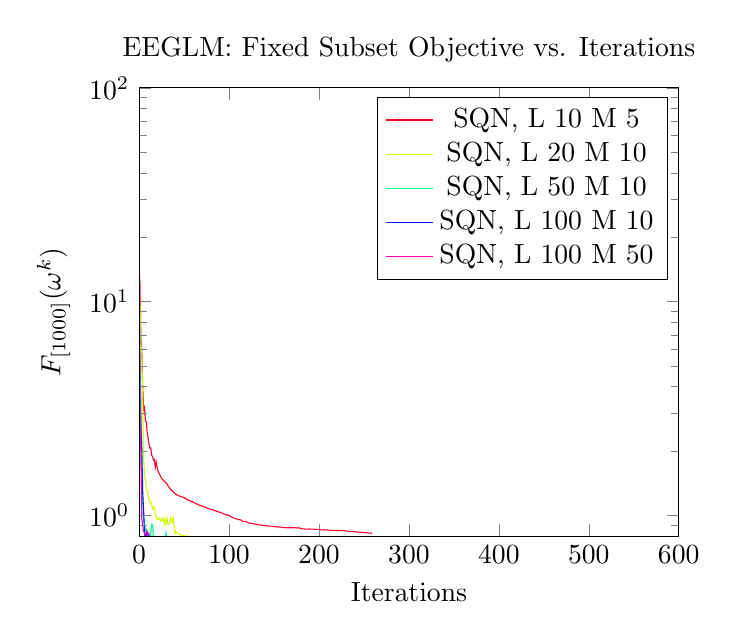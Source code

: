 % This file was created by matplotlib v0.1.0.
% Copyright (c) 2010--2014, Nico Schlömer <nico.schloemer@gmail.com>
% All rights reserved.
% 
% The lastest updates can be retrieved from
% 
% https://github.com/nschloe/matplotlib2tikz
% 
% where you can also submit bug reports and leavecomments.
% 
\begin{tikzpicture}

\definecolor{color1}{rgb}{0.806,1,0}
\definecolor{color0}{rgb}{1,0,0.16}
\definecolor{color3}{rgb}{0,0.093,1}
\definecolor{color2}{rgb}{0,1,0.548}
\definecolor{color4}{rgb}{1,0,0.75}

\begin{axis}[
title={EEGLM: Fixed Subset Objective vs. Iterations},
xlabel={Iterations},
ylabel={$F_{[1000]}(\omega^k)$},
xmin=0, xmax=600,
ymin=0.8, ymax=100,
ymode=log,
axis on top,
legend entries={{SQN, L 10 M 5},{SQN, L 20 M 10},{SQN, L 50 M 10},{SQN, L 100 M 10},{SQN, L 100 M 50}}
]
\addplot [color0]
coordinates {
(1.421e-14,14.168)
(1.0,11.989)
(2.0,6.677)
(3.0,5.996)
(4.0,4.061)
(5.0,3.131)
(6.0,3.202)
(7,2.77)
(8,2.738)
(9.0,2.445)
(10,2.295)
(11,2.152)
(12,2.066)
(13,2.07)
(14,1.908)
(15,1.884)
(16,1.815)
(17,1.83)
(18,1.681)
(19,1.776)
(20,1.675)
(21,1.619)
(22,1.58)
(23,1.551)
(24,1.52)
(25,1.49)
(26,1.476)
(27,1.461)
(28,1.445)
(29,1.434)
(30,1.416)
(31,1.405)
(32,1.38)
(33,1.361)
(34,1.343)
(35,1.325)
(36,1.313)
(37,1.299)
(38,1.291)
(39,1.275)
(40,1.268)
(41,1.258)
(42,1.25)
(43,1.243)
(44,1.236)
(45,1.233)
(46,1.23)
(47,1.226)
(48,1.219)
(49,1.216)
(50,1.213)
(51,1.206)
(52,1.2)
(53,1.186)
(54,1.184)
(55,1.179)
(56,1.172)
(57,1.171)
(58,1.164)
(59,1.16)
(60,1.156)
(61,1.153)
(62,1.144)
(63,1.139)
(64,1.132)
(65,1.127)
(66,1.121)
(67,1.117)
(68,1.116)
(69,1.109)
(70,1.104)
(71,1.104)
(72,1.098)
(73,1.095)
(74,1.091)
(75,1.086)
(76,1.08)
(77,1.076)
(78,1.075)
(79,1.071)
(80,1.069)
(81,1.066)
(82,1.062)
(83,1.058)
(84,1.054)
(85,1.051)
(86,1.046)
(87,1.043)
(88,1.04)
(89,1.037)
(90,1.035)
(91,1.032)
(92,1.028)
(93,1.023)
(94,1.015)
(95,1.014)
(96,1.007)
(97,1.005)
(98,1.005)
(99,1.005)
(100,0.998)
(101,0.995)
(102,0.987)
(103,0.982)
(104,0.979)
(105,0.974)
(106,0.971)
(107,0.967)
(108,0.964)
(109,0.961)
(110,0.958)
(111,0.956)
(112,0.955)
(113,0.952)
(114,0.947)
(115,0.938)
(116,0.938)
(117,0.938)
(118,0.937)
(119,0.935)
(120,0.931)
(121,0.926)
(122,0.923)
(123,0.921)
(124,0.92)
(125,0.918)
(126,0.916)
(127,0.913)
(128,0.913)
(129,0.912)
(130,0.91)
(131,0.908)
(132,0.905)
(133,0.904)
(134,0.903)
(135,0.904)
(136,0.902)
(137,0.899)
(138,0.898)
(139,0.897)
(140,0.896)
(141,0.896)
(142,0.894)
(143,0.893)
(144,0.892)
(145,0.892)
(146,0.892)
(147,0.892)
(148,0.891)
(149,0.889)
(150,0.887)
(151,0.887)
(152,0.886)
(153,0.886)
(154,0.884)
(155,0.882)
(156,0.883)
(157,0.882)
(158,0.882)
(159,0.881)
(160,0.878)
(161,0.878)
(162,0.877)
(163,0.878)
(164,0.877)
(165,0.876)
(166,0.877)
(167,0.876)
(168,0.876)
(169,0.876)
(170,0.876)
(171,0.877)
(172,0.877)
(173,0.877)
(174,0.875)
(175,0.874)
(176,0.876)
(177,0.873)
(178,0.875)
(179,0.873)
(180,0.87)
(181,0.867)
(182,0.866)
(183,0.865)
(184,0.864)
(185,0.863)
(186,0.863)
(187,0.864)
(188,0.864)
(189,0.865)
(190,0.864)
(191,0.863)
(192,0.863)
(193,0.863)
(194,0.863)
(195,0.862)
(196,0.862)
(197,0.861)
(198,0.861)
(199,0.86)
(200,0.859)
(201,0.858)
(202,0.857)
(203,0.857)
(204,0.857)
(205,0.858)
(206,0.857)
(207,0.856)
(208,0.856)
(209,0.856)
(210,0.855)
(211,0.854)
(212,0.854)
(213,0.854)
(214,0.852)
(215,0.852)
(216,0.85)
(217,0.85)
(218,0.851)
(219,0.851)
(220,0.851)
(221,0.851)
(222,0.849)
(223,0.851)
(224,0.851)
(225,0.851)
(226,0.848)
(227,0.851)
(228,0.848)
(229,0.848)
(230,0.846)
(231,0.845)
(232,0.845)
(233,0.842)
(234,0.842)
(235,0.841)
(236,0.841)
(237,0.84)
(238,0.84)
(239,0.839)
(240,0.838)
(241,0.839)
(242,0.837)
(243,0.837)
(244,0.836)
(245,0.836)
(246,0.835)
(247,0.835)
(248,0.834)
(249,0.833)
(250,0.832)
(251,0.832)
(252,0.831)
(253,0.83)
(254,0.829)
(255,0.828)
(256,0.827)
(257,0.827)
(258,0.826)
(259,0.826)

};
\addplot [color1]
coordinates {
(1.421e-14,14.168)
(1.0,9.337)
(2.0,6.276)
(3.0,5.833)
(4.0,3.424)
(5.0,1.972)
(6.0,1.511)
(7,1.481)
(8,1.322)
(9.0,1.314)
(10,1.252)
(11,1.175)
(12,1.157)
(13,1.159)
(14,1.121)
(15,1.076)
(16,1.094)
(17,1.098)
(18,1.015)
(19,0.99)
(20,0.959)
(21,0.966)
(22,0.96)
(23,0.973)
(24,0.941)
(25,0.948)
(26,0.968)
(27,0.941)
(28,0.964)
(29,0.902)
(30,0.932)
(31,0.976)
(32,0.909)
(33,0.914)
(34,0.915)
(35,0.976)
(36,0.961)
(37,0.931)
(38,0.969)
(39,0.901)
(40,0.826)
(41,0.841)
(42,0.832)
(43,0.825)
(44,0.818)
(45,0.814)
(46,0.812)
(47,0.809)
(48,0.807)
(49,0.806)
(50,0.803)
(51,0.802)
(52,0.802)
(53,0.801)
(54,0.801)
(55,0.799)
(56,0.798)
(57,0.799)
(58,0.798)
(59,0.797)
(60,0.798)
(61,0.794)
(62,0.792)
(63,0.791)
(64,0.791)
(65,0.789)
(66,0.789)
(67,0.788)
(68,0.785)
(69,0.786)
(70,0.786)
(71,0.786)
(72,0.786)
(73,0.784)
(74,0.784)
(75,0.783)
(76,0.783)
(77,0.782)
(78,0.784)
(79,0.784)
(80,0.784)
(81,0.784)
(82,0.784)
(83,0.783)
(84,0.783)
(85,0.782)
(86,0.781)
(87,0.78)
(88,0.779)
(89,0.779)
(90,0.777)
(91,0.777)
(92,0.776)
(93,0.775)
(94,0.775)
(95,0.775)
(96,0.774)
(97,0.773)
(98,0.774)
(99,0.773)
(100,0.773)
(101,0.773)
(102,0.772)
(103,0.77)
(104,0.769)
(105,0.77)
(106,0.769)
(107,0.768)
(108,0.768)
(109,0.766)
(110,0.765)
(111,0.766)
(112,0.765)
(113,0.764)
(114,0.764)
(115,0.761)
(116,0.761)
(117,0.762)
(118,0.761)
(119,0.765)
(120,0.764)
(121,0.762)
(122,0.758)
(123,0.756)
(124,0.755)
(125,0.754)
(126,0.753)
(127,0.753)
(128,0.75)
(129,0.749)
(130,0.75)
(131,0.75)
(132,0.75)
(133,0.749)
(134,0.748)
(135,0.748)
(136,0.749)
(137,0.75)
(138,0.749)
(139,0.75)
(140,0.751)
(141,0.751)
(142,0.749)
(143,0.748)
(144,0.749)
(145,0.748)
(146,0.746)
(147,0.746)
(148,0.745)
(149,0.748)
(150,0.748)
(151,0.75)
(152,0.75)
(153,0.747)
(154,0.746)
(155,0.745)
(156,0.746)
(157,0.745)
(158,0.743)
(159,0.743)
(160,0.741)
(161,0.741)
(162,0.739)
(163,0.739)
(164,0.739)
(165,0.739)
(166,0.739)
(167,0.739)
(168,0.739)
(169,0.738)
(170,0.738)
(171,0.737)
(172,0.736)
(173,0.736)
(174,0.735)
(175,0.735)
(176,0.735)
(177,0.734)
(178,0.734)
(179,0.735)
(180,0.734)
(181,0.735)
(182,0.734)
(183,0.735)
(184,0.734)
(185,0.734)
(186,0.735)
(187,0.734)
(188,0.734)
(189,0.734)
(190,0.733)
(191,0.733)
(192,0.733)
(193,0.733)
(194,0.733)
(195,0.732)
(196,0.732)
(197,0.732)
(198,0.732)
(199,0.732)
(200,0.733)
(201,0.732)
(202,0.732)
(203,0.732)
(204,0.731)
(205,0.731)
(206,0.73)
(207,0.729)
(208,0.73)
(209,0.73)
(210,0.73)
(211,0.73)
(212,0.731)
(213,0.73)
(214,0.729)
(215,0.732)
(216,0.731)
(217,0.73)
(218,0.728)
(219,0.728)
(220,0.728)
(221,0.728)
(222,0.728)
(223,0.728)
(224,0.729)
(225,0.728)
(226,0.728)
(227,0.728)
(228,0.728)
(229,0.729)
(230,0.728)
(231,0.728)
(232,0.728)
(233,0.728)
(234,0.728)
(235,0.728)
(236,0.728)
(237,0.728)
(238,0.728)
(239,0.728)
(240,0.728)
(241,0.729)
(242,0.729)
(243,0.729)
(244,0.729)
(245,0.73)
(246,0.729)
(247,0.729)
(248,0.729)
(249,0.73)
(250,0.729)
(251,0.729)
(252,0.729)
(253,0.729)
(254,0.729)
(255,0.729)
(256,0.729)
(257,0.729)
(258,0.729)
(259,0.729)

};
\addplot [color2]
coordinates {
(1.421e-14,14.168)
(1.0,5.396)
(2.0,3.758)
(3.0,1.724)
(4.0,1.146)
(5.0,0.99)
(6.0,0.924)
(7,0.849)
(8,0.863)
(9.0,0.842)
(10,0.811)
(11,0.821)
(12,0.784)
(13,0.818)
(14,0.91)
(15,0.905)
(16,0.776)
(17,0.76)
(18,0.789)
(19,0.747)
(20,0.733)
(21,0.741)
(22,0.773)
(23,0.737)
(24,0.742)
(25,0.737)
(26,0.779)
(27,0.759)
(28,0.735)
(29,0.79)
(30,0.828)
(31,0.76)
(32,0.728)
(33,0.75)
(34,0.769)
(35,0.743)
(36,0.728)
(37,0.73)
(38,0.721)
(39,0.722)
(40,0.73)
(41,0.721)
(42,0.714)
(43,0.752)
(44,0.724)
(45,0.722)
(46,0.707)
(47,0.731)
(48,0.713)
(49,0.715)
(50,0.718)
(51,0.718)
(52,0.727)
(53,0.717)
(54,0.705)
(55,0.725)
(56,0.728)
(57,0.701)
(58,0.714)
(59,0.696)
(60,0.718)
(61,0.702)
(62,0.703)
(63,0.706)
(64,0.718)
(65,0.707)
(66,0.703)
(67,0.703)
(68,0.698)
(69,0.709)
(70,0.702)
(71,0.715)
(72,0.763)
(73,0.719)
(74,0.73)
(75,0.699)
(76,0.725)
(77,0.693)
(78,0.718)
(79,0.711)
(80,0.72)
(81,0.697)
(82,0.707)
(83,0.709)
(84,0.701)
(85,0.693)
(86,0.726)
(87,0.701)
(88,0.698)
(89,0.715)
(90,0.704)
(91,0.699)
(92,0.708)
(93,0.705)
(94,0.704)
(95,0.694)
(96,0.7)
(97,0.7)
(98,0.693)
(99,0.718)
(100,0.715)
(101,0.71)
(102,0.708)
(103,0.703)
(104,0.7)
(105,0.699)
(106,0.697)
(107,0.696)
(108,0.694)
(109,0.693)
(110,0.694)
(111,0.694)
(112,0.692)
(113,0.691)
(114,0.691)
(115,0.692)
(116,0.691)
(117,0.691)
(118,0.691)
(119,0.692)
(120,0.692)
(121,0.69)
(122,0.69)
(123,0.69)
(124,0.69)
(125,0.691)
(126,0.691)
(127,0.69)
(128,0.69)
(129,0.689)
(130,0.689)
(131,0.689)
(132,0.689)
(133,0.689)
(134,0.688)
(135,0.69)
(136,0.69)
(137,0.69)
(138,0.689)
(139,0.69)
(140,0.691)
(141,0.689)
(142,0.689)
(143,0.689)
(144,0.689)
(145,0.688)
(146,0.688)
(147,0.687)
(148,0.689)
(149,0.689)
(150,0.689)
(151,0.689)
(152,0.689)
(153,0.688)
(154,0.687)
(155,0.688)
(156,0.688)
(157,0.688)
(158,0.687)
(159,0.688)
(160,0.688)
(161,0.688)
(162,0.688)
(163,0.689)
(164,0.688)
(165,0.688)
(166,0.688)
(167,0.687)
(168,0.688)
(169,0.688)
(170,0.688)
(171,0.687)
(172,0.688)
(173,0.688)
(174,0.687)
(175,0.688)
(176,0.687)
(177,0.687)
(178,0.687)
(179,0.687)
(180,0.687)
(181,0.687)
(182,0.688)
(183,0.688)
(184,0.687)
(185,0.687)
(186,0.687)
(187,0.688)
(188,0.688)
(189,0.688)
(190,0.688)
(191,0.689)
(192,0.689)
(193,0.688)
(194,0.688)
(195,0.687)
(196,0.688)
(197,0.687)
(198,0.686)
(199,0.686)
(200,0.686)
(201,0.686)
(202,0.686)
(203,0.686)
(204,0.686)
(205,0.686)
(206,0.686)
(207,0.685)
(208,0.685)
(209,0.685)
(210,0.685)
(211,0.686)
(212,0.686)
(213,0.686)
(214,0.685)
(215,0.686)
(216,0.686)
(217,0.686)
(218,0.686)
(219,0.686)
(220,0.686)
(221,0.685)
(222,0.685)
(223,0.685)
(224,0.685)
(225,0.685)
(226,0.685)
(227,0.685)
(228,0.685)
(229,0.685)
(230,0.685)
(231,0.685)
(232,0.685)
(233,0.685)
(234,0.685)
(235,0.685)
(236,0.685)
(237,0.686)
(238,0.685)
(239,0.685)
(240,0.685)
(241,0.685)
(242,0.686)
(243,0.686)
(244,0.686)
(245,0.686)
(246,0.686)
(247,0.686)
(248,0.686)
(249,0.685)
(250,0.686)
(251,0.685)
(252,0.686)
(253,0.686)
(254,0.687)
(255,0.685)
(256,0.683)
(257,0.684)
(258,0.683)
(259,0.682)
(260,0.683)
(261,0.685)
(262,0.685)
(263,0.684)
(264,0.684)
(265,0.684)
(266,0.685)
(267,0.685)
(268,0.685)
(269,0.685)
(270,0.688)
(271,0.688)
(272,0.686)
(273,0.685)
(274,0.683)
(275,0.684)
(276,0.684)
(277,0.686)
(278,0.686)
(279,0.686)
(280,0.686)
(281,0.684)
(282,0.684)
(283,0.685)
(284,0.685)
(285,0.685)
(286,0.684)
(287,0.683)
(288,0.684)
(289,0.684)
(290,0.685)
(291,0.683)
(292,0.684)
(293,0.684)
(294,0.682)
(295,0.682)
(296,0.682)
(297,0.682)
(298,0.681)
(299,0.682)
(300,0.682)
(301,0.683)
(302,0.683)
(303,0.683)
(304,0.684)
(305,0.684)
(306,0.684)
(307,0.684)
(308,0.683)
(309,0.683)
(310,0.684)
(311,0.684)
(312,0.683)
(313,0.684)
(314,0.683)
(315,0.683)
(316,0.683)
(317,0.684)
(318,0.684)
(319,0.683)
(320,0.683)
(321,0.683)
(322,0.684)
(323,0.684)
(324,0.684)
(325,0.683)
(326,0.684)
(327,0.683)
(328,0.683)
(329,0.683)
(330,0.683)
(331,0.684)
(332,0.684)
(333,0.684)
(334,0.684)
(335,0.684)
(336,0.684)
(337,0.682)
(338,0.683)
(339,0.683)
(340,0.682)
(341,0.682)
(342,0.682)
(343,0.681)
(344,0.682)
(345,0.683)
(346,0.683)

};
\addplot [color3]
coordinates {
(1.421e-14,14.168)
(1.0,3.27)
(2.0,2.561)
(3.0,2.032)
(4.0,1.291)
(5.0,1.055)
(6.0,0.828)
(7,0.79)
(8,0.828)
(9.0,0.746)
(10,0.749)
(11,0.799)
(12,0.719)
(13,0.726)
(14,0.714)
(15,0.712)
(16,0.749)
(17,0.763)
(18,0.711)
(19,0.744)
(20,0.706)
(21,0.715)
(22,0.707)
(23,0.699)
(24,0.705)
(25,0.698)
(26,0.706)
(27,0.709)
(28,0.693)
(29,0.703)
(30,0.703)
(31,0.687)
(32,0.698)
(33,0.694)
(34,0.727)
(35,0.701)
(36,0.708)
(37,0.691)
(38,0.693)
(39,0.692)
(40,0.708)
(41,0.702)
(42,0.698)
(43,0.7)
(44,0.69)
(45,0.69)
(46,0.733)
(47,0.7)
(48,0.7)
(49,0.69)
(50,0.69)
(51,0.706)
(52,0.697)
(53,0.69)
(54,0.696)
(55,0.692)
(56,0.694)
(57,0.7)
(58,0.696)
(59,0.687)
(60,0.686)
(61,0.69)
(62,0.687)
(63,0.698)
(64,0.692)
(65,0.731)
(66,0.699)
(67,0.68)
(68,0.747)
(69,0.706)
(70,0.725)
(71,0.687)
(72,0.702)
(73,0.679)
(74,0.691)
(75,0.677)
(76,0.694)
(77,0.708)
(78,0.69)
(79,0.691)
(80,0.691)
(81,0.692)
(82,0.683)
(83,0.681)
(84,0.693)
(85,0.706)
(86,0.698)
(87,0.692)
(88,0.687)
(89,0.686)
(90,0.689)
(91,0.728)
(92,0.69)
(93,0.7)
(94,0.69)
(95,0.705)
(96,0.689)
(97,0.705)
(98,0.678)
(99,0.7)
(100,0.687)
(101,0.697)
(102,0.685)
(103,0.682)
(104,0.691)
(105,0.694)
(106,0.705)
(107,0.69)
(108,0.697)
(109,0.694)
(110,0.696)
(111,0.679)
(112,0.706)
(113,0.696)
(114,0.698)
(115,0.694)
(116,0.688)
(117,0.704)
(118,0.691)
(119,0.688)
(120,0.698)
(121,0.687)
(122,0.686)
(123,0.702)
(124,0.691)
(125,0.684)
(126,0.711)
(127,0.704)
(128,0.687)
(129,0.723)
(130,0.713)
(131,0.686)
(132,0.692)
(133,0.699)
(134,0.686)
(135,0.691)
(136,0.691)
(137,0.705)
(138,0.684)
(139,0.696)
(140,0.682)
(141,0.684)
(142,0.688)
(143,0.705)
(144,0.704)
(145,0.682)
(146,0.704)
(147,0.682)
(148,0.691)
(149,0.685)
(150,0.688)
(151,0.695)
(152,0.704)
(153,0.714)
(154,0.699)
(155,0.694)
(156,0.725)
(157,0.68)
(158,0.687)
(159,0.7)
(160,0.704)
(161,0.678)
(162,0.683)
(163,0.679)
(164,0.723)
(165,0.717)
(166,0.689)
(167,0.683)
(168,0.69)
(169,0.694)
(170,0.693)
(171,0.676)
(172,0.708)
(173,0.698)
(174,0.683)
(175,0.724)
(176,0.685)
(177,0.686)
(178,0.687)
(179,0.697)
(180,0.697)
(181,0.695)
(182,0.688)
(183,0.7)
(184,0.692)
(185,0.705)
(186,0.688)
(187,0.695)
(188,0.694)
(189,0.689)
(190,0.699)
(191,0.707)
(192,0.693)
(193,0.683)
(194,0.682)
(195,0.691)
(196,0.678)
(197,0.692)
(198,0.697)
(199,0.703)
(200,0.686)
(201,0.677)
(202,0.68)
(203,0.677)
(204,0.678)
(205,0.678)
(206,0.678)
(207,0.678)
(208,0.678)
(209,0.676)
(210,0.676)
(211,0.677)
(212,0.678)
(213,0.681)
(214,0.681)
(215,0.683)
(216,0.682)
(217,0.679)
(218,0.682)
(219,0.681)
(220,0.679)
(221,0.68)
(222,0.678)
(223,0.677)
(224,0.678)
(225,0.678)
(226,0.678)
(227,0.68)
(228,0.678)
(229,0.676)
(230,0.676)
(231,0.676)
(232,0.677)
(233,0.677)
(234,0.678)
(235,0.679)
(236,0.677)
(237,0.678)
(238,0.68)
(239,0.679)
(240,0.677)
(241,0.677)
(242,0.677)
(243,0.681)
(244,0.68)
(245,0.683)
(246,0.681)
(247,0.678)
(248,0.677)
(249,0.679)
(250,0.682)
(251,0.68)
(252,0.678)
(253,0.682)
(254,0.682)
(255,0.682)
(256,0.682)
(257,0.681)
(258,0.68)
(259,0.679)
(260,0.681)
(261,0.68)
(262,0.678)
(263,0.68)
(264,0.68)
(265,0.681)
(266,0.679)
(267,0.678)
(268,0.678)
(269,0.679)
(270,0.68)
(271,0.68)
(272,0.676)
(273,0.676)
(274,0.678)
(275,0.677)
(276,0.679)
(277,0.68)
(278,0.68)
(279,0.679)
(280,0.68)
(281,0.68)
(282,0.679)
(283,0.677)
(284,0.676)
(285,0.677)
(286,0.678)
(287,0.681)
(288,0.678)
(289,0.678)
(290,0.677)
(291,0.678)
(292,0.677)
(293,0.679)
(294,0.677)
(295,0.676)
(296,0.677)
(297,0.676)
(298,0.68)
(299,0.679)
(300,0.679)
(301,0.676)
(302,0.677)
(303,0.678)
(304,0.678)
(305,0.677)
(306,0.678)
(307,0.677)
(308,0.678)
(309,0.676)
(310,0.677)
(311,0.678)
(312,0.679)
(313,0.678)
(314,0.678)
(315,0.678)
(316,0.678)
(317,0.68)
(318,0.679)
(319,0.68)
(320,0.682)
(321,0.681)
(322,0.68)
(323,0.68)
(324,0.682)
(325,0.679)
(326,0.68)
(327,0.679)
(328,0.679)
(329,0.68)
(330,0.681)
(331,0.681)
(332,0.682)
(333,0.681)
(334,0.682)
(335,0.684)
(336,0.682)
(337,0.681)
(338,0.681)
(339,0.682)
(340,0.68)
(341,0.681)
(342,0.679)
(343,0.68)
(344,0.679)
(345,0.68)
(346,0.678)
(347,0.676)
(348,0.677)
(349,0.678)
(350,0.678)
(351,0.679)
(352,0.678)
(353,0.678)
(354,0.679)
(355,0.681)
(356,0.678)
(357,0.679)
(358,0.678)
(359,0.678)
(360,0.678)
(361,0.678)
(362,0.679)
(363,0.679)
(364,0.678)
(365,0.678)
(366,0.678)
(367,0.678)
(368,0.678)
(369,0.677)
(370,0.677)
(371,0.678)
(372,0.677)
(373,0.677)
(374,0.677)
(375,0.677)
(376,0.677)
(377,0.677)
(378,0.678)
(379,0.679)
(380,0.678)
(381,0.677)
(382,0.68)
(383,0.678)
(384,0.678)
(385,0.678)
(386,0.677)
(387,0.678)
(388,0.677)
(389,0.676)
(390,0.677)
(391,0.677)
(392,0.677)
(393,0.677)
(394,0.678)
(395,0.678)
(396,0.678)
(397,0.677)
(398,0.678)
(399,0.677)
(400,0.678)
(401,0.679)
(402,0.679)
(403,0.679)
(404,0.678)
(405,0.678)
(406,0.677)
(407,0.678)
(408,0.679)
(409,0.679)
(410,0.678)
(411,0.679)
(412,0.681)
(413,0.679)
(414,0.679)
(415,0.678)
(416,0.678)
(417,0.678)
(418,0.677)
(419,0.678)
(420,0.677)
(421,0.678)
(422,0.678)
(423,0.677)
(424,0.678)
(425,0.677)
(426,0.677)
(427,0.678)
(428,0.677)
(429,0.678)
(430,0.678)
(431,0.678)
(432,0.679)
(433,0.679)
(434,0.679)
(435,0.68)
(436,0.681)
(437,0.681)
(438,0.681)
(439,0.679)
(440,0.678)
(441,0.68)
(442,0.679)
(443,0.679)
(444,0.68)
(445,0.68)
(446,0.679)
(447,0.679)
(448,0.679)
(449,0.678)
(450,0.679)
(451,0.679)
(452,0.68)
(453,0.68)
(454,0.68)
(455,0.679)
(456,0.679)
(457,0.678)
(458,0.678)
(459,0.678)
(460,0.678)
(461,0.68)
(462,0.681)
(463,0.68)
(464,0.679)
(465,0.682)
(466,0.682)
(467,0.682)
(468,0.68)
(469,0.68)
(470,0.68)
(471,0.679)
(472,0.679)
(473,0.679)
(474,0.678)
(475,0.678)
(476,0.677)
(477,0.676)
(478,0.676)
(479,0.676)
(480,0.676)
(481,0.677)
(482,0.677)
(483,0.677)
(484,0.677)
(485,0.677)
(486,0.677)
(487,0.677)
(488,0.676)
(489,0.677)
(490,0.677)
(491,0.678)
(492,0.677)
(493,0.677)
(494,0.678)
(495,0.677)
(496,0.677)
(497,0.678)
(498,0.679)
(499,0.679)
(500,0.678)
(501,0.678)
(502,0.677)
(503,0.678)
(504,0.678)
(505,0.678)
(506,0.678)
(507,0.678)
(508,0.677)
(509,0.677)
(510,0.677)
(511,0.677)
(512,0.677)
(513,0.677)
(514,0.676)
(515,0.677)
(516,0.678)
(517,0.678)
(518,0.677)
(519,0.677)
(520,0.677)
(521,0.677)
(522,0.678)
(523,0.678)
(524,0.678)
(525,0.678)
(526,0.678)
(527,0.678)
(528,0.679)
(529,0.679)
(530,0.679)
(531,0.678)
(532,0.678)
(533,0.679)
(534,0.678)
(535,0.678)
(536,0.678)
(537,0.677)
(538,0.678)
(539,0.678)
(540,0.677)
(541,0.677)
(542,0.677)
(543,0.677)
(544,0.677)
(545,0.677)
(546,0.678)
(547,0.679)

};
\addplot [color4]
coordinates {
(1.421e-14,14.168)
(1.0,3.678)
(2.0,1.835)
(3.0,0.973)
(4.0,0.902)
(5.0,0.842)
(6.0,0.83)
(7,0.735)
(8,0.755)
(9.0,0.84)
(10,0.832)
(11,0.724)
(12,0.723)
(13,0.768)
(14,0.764)
(15,0.725)
(16,0.701)
(17,0.729)
(18,0.712)
(19,0.709)
(20,0.723)
(21,0.722)
(22,0.717)
(23,0.705)
(24,0.696)
(25,0.699)
(26,0.707)
(27,0.699)
(28,0.703)
(29,0.722)
(30,0.702)
(31,0.707)
(32,0.702)
(33,0.709)
(34,0.7)
(35,0.693)
(36,0.695)
(37,0.691)
(38,0.718)
(39,0.694)
(40,0.691)
(41,0.694)
(42,0.688)
(43,0.702)
(44,0.686)
(45,0.708)
(46,0.684)
(47,0.695)
(48,0.685)
(49,0.692)
(50,0.701)
(51,0.709)
(52,0.721)
(53,0.683)
(54,0.703)
(55,0.683)
(56,0.688)
(57,0.688)
(58,0.688)
(59,0.687)
(60,0.694)
(61,0.696)
(62,0.682)
(63,0.706)
(64,0.697)
(65,0.681)
(66,0.708)
(67,0.688)
(68,0.7)
(69,0.695)
(70,0.717)
(71,0.692)
(72,0.692)
(73,0.706)
(74,0.697)
(75,0.693)
(76,0.693)
(77,0.688)
(78,0.678)
(79,0.699)
(80,0.716)
(81,0.704)
(82,0.691)
(83,0.68)
(84,0.698)
(85,0.705)
(86,0.751)
(87,0.687)
(88,0.685)
(89,0.688)
(90,0.698)
(91,0.69)
(92,0.679)
(93,0.695)
(94,0.681)
(95,0.684)
(96,0.693)
(97,0.691)
(98,0.706)
(99,0.683)
(100,0.707)
(101,0.684)
(102,0.702)
(103,0.684)
(104,0.685)
(105,0.697)
(106,0.688)
(107,0.682)
(108,0.695)
(109,0.685)
(110,0.704)
(111,0.693)
(112,0.708)
(113,0.686)
(114,0.674)
(115,0.694)
(116,0.707)
(117,0.698)
(118,0.69)
(119,0.697)
(120,0.686)
(121,0.725)
(122,0.689)
(123,0.689)
(124,0.694)
(125,0.682)
(126,0.701)
(127,0.706)
(128,0.688)
(129,0.702)
(130,0.7)
(131,0.688)
(132,0.712)
(133,0.695)
(134,0.707)
(135,0.69)
(136,0.687)
(137,0.702)
(138,0.683)
(139,0.688)
(140,0.687)
(141,0.71)
(142,0.691)
(143,0.709)
(144,0.697)
(145,0.699)
(146,0.722)
(147,0.7)
(148,0.688)
(149,0.677)
(150,0.692)
(151,0.686)
(152,0.692)
(153,0.689)
(154,0.694)
(155,0.693)
(156,0.687)
(157,0.695)
(158,0.693)
(159,0.685)
(160,0.703)
(161,0.685)
(162,0.695)
(163,0.687)
(164,0.696)
(165,0.683)
(166,0.685)
(167,0.696)
(168,0.695)
(169,0.68)
(170,0.685)
(171,0.724)
(172,0.704)
(173,0.695)
(174,0.702)
(175,0.685)
(176,0.707)
(177,0.698)
(178,0.713)
(179,0.689)
(180,0.709)
(181,0.706)
(182,0.687)
(183,0.684)
(184,0.696)
(185,0.693)
(186,0.691)
(187,0.702)
(188,0.686)
(189,0.725)
(190,0.684)
(191,0.691)
(192,0.702)
(193,0.684)
(194,0.711)
(195,0.684)
(196,0.715)
(197,0.7)
(198,0.69)
(199,0.69)
(200,0.685)
(201,0.686)
(202,0.68)
(203,0.679)
(204,0.677)
(205,0.678)
(206,0.677)
(207,0.677)
(208,0.677)
(209,0.682)
(210,0.68)
(211,0.681)
(212,0.681)
(213,0.678)
(214,0.679)
(215,0.68)
(216,0.68)
(217,0.681)
(218,0.68)
(219,0.68)
(220,0.683)
(221,0.68)
(222,0.678)
(223,0.677)
(224,0.678)
(225,0.677)
(226,0.678)
(227,0.679)
(228,0.677)
(229,0.678)
(230,0.679)
(231,0.679)
(232,0.678)
(233,0.678)
(234,0.678)
(235,0.678)
(236,0.677)
(237,0.676)
(238,0.677)
(239,0.679)
(240,0.676)
(241,0.676)
(242,0.677)
(243,0.676)
(244,0.677)
(245,0.677)
(246,0.678)
(247,0.678)
(248,0.677)
(249,0.677)
(250,0.676)
(251,0.676)
(252,0.681)
(253,0.685)
(254,0.68)
(255,0.681)
(256,0.678)
(257,0.678)
(258,0.677)
(259,0.679)
(260,0.682)
(261,0.679)
(262,0.679)
(263,0.679)
(264,0.677)
(265,0.678)
(266,0.677)
(267,0.677)
(268,0.678)
(269,0.679)
(270,0.685)
(271,0.682)
(272,0.681)
(273,0.68)
(274,0.681)
(275,0.684)
(276,0.678)
(277,0.679)
(278,0.678)
(279,0.679)
(280,0.677)
(281,0.678)
(282,0.679)
(283,0.676)
(284,0.678)
(285,0.678)
(286,0.676)
(287,0.676)
(288,0.676)
(289,0.677)
(290,0.677)
(291,0.678)
(292,0.682)
(293,0.679)
(294,0.683)
(295,0.683)
(296,0.683)
(297,0.68)
(298,0.681)
(299,0.682)
(300,0.68)
(301,0.682)
(302,0.68)
(303,0.68)
(304,0.68)
(305,0.68)
(306,0.68)
(307,0.68)
(308,0.68)
(309,0.681)
(310,0.681)
(311,0.681)
(312,0.681)
(313,0.68)
(314,0.679)
(315,0.677)
(316,0.677)
(317,0.678)
(318,0.678)
(319,0.677)
(320,0.677)
(321,0.677)
(322,0.678)
(323,0.677)
(324,0.677)
(325,0.677)
(326,0.677)
(327,0.678)
(328,0.677)
(329,0.677)
(330,0.677)
(331,0.677)
(332,0.677)
(333,0.678)
(334,0.678)
(335,0.679)
(336,0.68)
(337,0.678)
(338,0.677)
(339,0.679)
(340,0.679)
(341,0.677)
(342,0.676)
(343,0.677)
(344,0.677)
(345,0.678)
(346,0.678)
(347,0.677)
(348,0.678)
(349,0.678)
(350,0.678)
(351,0.677)
(352,0.675)
(353,0.675)
(354,0.676)
(355,0.675)
(356,0.676)
(357,0.677)
(358,0.678)
(359,0.679)
(360,0.678)
(361,0.677)
(362,0.677)
(363,0.677)
(364,0.677)
(365,0.677)
(366,0.677)
(367,0.677)
(368,0.677)
(369,0.678)
(370,0.678)
(371,0.677)
(372,0.677)
(373,0.677)
(374,0.677)
(375,0.676)
(376,0.676)
(377,0.677)
(378,0.678)
(379,0.677)
(380,0.677)
(381,0.678)
(382,0.678)
(383,0.677)
(384,0.678)
(385,0.678)
(386,0.678)
(387,0.679)
(388,0.678)
(389,0.677)
(390,0.676)
(391,0.677)
(392,0.677)
(393,0.676)
(394,0.678)
(395,0.677)
(396,0.679)
(397,0.678)
(398,0.681)
(399,0.678)
(400,0.679)
(401,0.679)
(402,0.68)
(403,0.681)
(404,0.68)
(405,0.678)
(406,0.677)
(407,0.676)
(408,0.675)
(409,0.675)
(410,0.675)
(411,0.676)
(412,0.676)
(413,0.677)
(414,0.678)
(415,0.677)
(416,0.676)
(417,0.676)
(418,0.676)
(419,0.677)
(420,0.676)
(421,0.676)
(422,0.676)
(423,0.676)
(424,0.677)
(425,0.677)
(426,0.677)
(427,0.678)
(428,0.677)
(429,0.677)
(430,0.677)
(431,0.676)
(432,0.677)
(433,0.677)
(434,0.676)
(435,0.677)
(436,0.677)
(437,0.678)
(438,0.68)
(439,0.68)
(440,0.679)
(441,0.68)
(442,0.681)
(443,0.68)
(444,0.679)
(445,0.678)
(446,0.678)
(447,0.678)
(448,0.678)
(449,0.678)
(450,0.678)
(451,0.68)
(452,0.679)
(453,0.678)
(454,0.678)
(455,0.681)
(456,0.681)
(457,0.68)
(458,0.679)
(459,0.681)
(460,0.681)
(461,0.679)
(462,0.678)
(463,0.679)
(464,0.678)
(465,0.679)
(466,0.678)
(467,0.678)
(468,0.677)
(469,0.679)
(470,0.678)
(471,0.677)
(472,0.676)
(473,0.677)
(474,0.676)
(475,0.677)
(476,0.676)
(477,0.676)
(478,0.676)
(479,0.676)
(480,0.676)
(481,0.677)
(482,0.678)
(483,0.677)
(484,0.678)
(485,0.677)
(486,0.677)
(487,0.676)
(488,0.677)
(489,0.677)
(490,0.676)
(491,0.677)
(492,0.677)
(493,0.678)
(494,0.678)
(495,0.679)
(496,0.679)
(497,0.678)
(498,0.678)
(499,0.68)
(500,0.679)
(501,0.679)
(502,0.678)
(503,0.679)
(504,0.678)
(505,0.677)
(506,0.677)
(507,0.677)
(508,0.677)
(509,0.678)
(510,0.677)
(511,0.678)
(512,0.677)
(513,0.679)
(514,0.678)
(515,0.677)
(516,0.677)
(517,0.676)
(518,0.676)
(519,0.676)
(520,0.678)
(521,0.678)
(522,0.679)
(523,0.678)
(524,0.677)
(525,0.678)
(526,0.677)
(527,0.677)
(528,0.679)
(529,0.677)
(530,0.676)
(531,0.676)
(532,0.676)
(533,0.676)
(534,0.676)
(535,0.677)
(536,0.677)
(537,0.678)
(538,0.677)
(539,0.678)
(540,0.677)
(541,0.677)
(542,0.676)
(543,0.676)
(544,0.677)
(545,0.678)
(546,0.678)
(547,0.678)
(548,0.678)
(549,0.677)
(550,0.677)
(551,0.678)
(552,0.679)
(553,0.679)
(554,0.678)

};
\path [draw=black, fill opacity=0] (axis cs:13,100)--(axis cs:13,100);

\path [draw=black, fill opacity=0] (axis cs:600,13)--(axis cs:600,13);

\path [draw=black, fill opacity=0] (axis cs:13,0.8)--(axis cs:13,0.8);

\path [draw=black, fill opacity=0] (axis cs:1.421e-14,13)--(axis cs:1.421e-14,13);

\end{axis}

\end{tikzpicture}